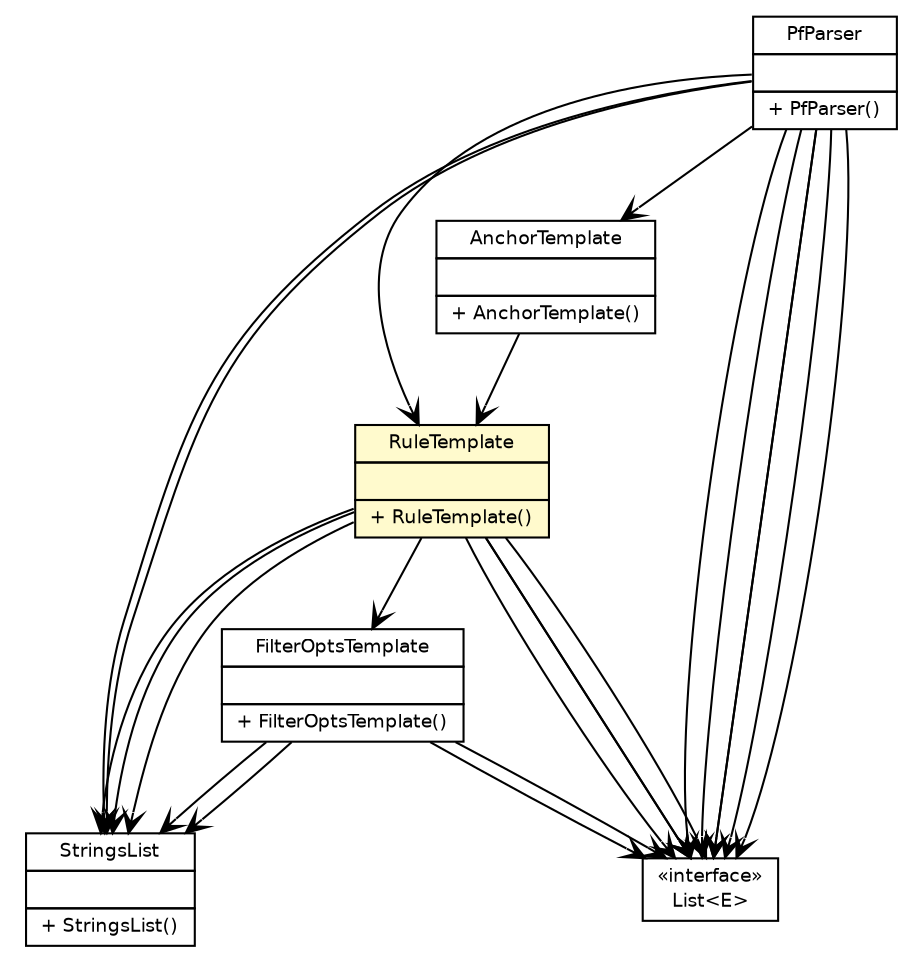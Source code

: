 #!/usr/local/bin/dot
#
# Class diagram 
# Generated by UmlGraph version 4.6 (http://www.spinellis.gr/sw/umlgraph)
#

digraph G {
	edge [fontname="Helvetica",fontsize=10,labelfontname="Helvetica",labelfontsize=10];
	node [fontname="Helvetica",fontsize=10,shape=plaintext];
	// fr.univrennes1.cri.jtacl.lib.misc.StringsList
	c16462 [label=<<table border="0" cellborder="1" cellspacing="0" cellpadding="2" port="p" href="../../lib/misc/StringsList.html">
		<tr><td><table border="0" cellspacing="0" cellpadding="1">
			<tr><td> StringsList </td></tr>
		</table></td></tr>
		<tr><td><table border="0" cellspacing="0" cellpadding="1">
			<tr><td align="left">  </td></tr>
		</table></td></tr>
		<tr><td><table border="0" cellspacing="0" cellpadding="1">
			<tr><td align="left"> + StringsList() </td></tr>
		</table></td></tr>
		</table>>, fontname="Helvetica", fontcolor="black", fontsize=9.0];
	// fr.univrennes1.cri.jtacl.equipments.openbsd.PfParser
	c16536 [label=<<table border="0" cellborder="1" cellspacing="0" cellpadding="2" port="p" href="./PfParser.html">
		<tr><td><table border="0" cellspacing="0" cellpadding="1">
			<tr><td> PfParser </td></tr>
		</table></td></tr>
		<tr><td><table border="0" cellspacing="0" cellpadding="1">
			<tr><td align="left">  </td></tr>
		</table></td></tr>
		<tr><td><table border="0" cellspacing="0" cellpadding="1">
			<tr><td align="left"> + PfParser() </td></tr>
		</table></td></tr>
		</table>>, fontname="Helvetica", fontcolor="black", fontsize=9.0];
	// fr.univrennes1.cri.jtacl.equipments.openbsd.FilterOptsTemplate
	c16551 [label=<<table border="0" cellborder="1" cellspacing="0" cellpadding="2" port="p" href="./FilterOptsTemplate.html">
		<tr><td><table border="0" cellspacing="0" cellpadding="1">
			<tr><td> FilterOptsTemplate </td></tr>
		</table></td></tr>
		<tr><td><table border="0" cellspacing="0" cellpadding="1">
			<tr><td align="left">  </td></tr>
		</table></td></tr>
		<tr><td><table border="0" cellspacing="0" cellpadding="1">
			<tr><td align="left"> + FilterOptsTemplate() </td></tr>
		</table></td></tr>
		</table>>, fontname="Helvetica", fontcolor="black", fontsize=9.0];
	// fr.univrennes1.cri.jtacl.equipments.openbsd.RuleTemplate
	c16553 [label=<<table border="0" cellborder="1" cellspacing="0" cellpadding="2" port="p" bgcolor="lemonChiffon" href="./RuleTemplate.html">
		<tr><td><table border="0" cellspacing="0" cellpadding="1">
			<tr><td> RuleTemplate </td></tr>
		</table></td></tr>
		<tr><td><table border="0" cellspacing="0" cellpadding="1">
			<tr><td align="left">  </td></tr>
		</table></td></tr>
		<tr><td><table border="0" cellspacing="0" cellpadding="1">
			<tr><td align="left"> + RuleTemplate() </td></tr>
		</table></td></tr>
		</table>>, fontname="Helvetica", fontcolor="black", fontsize=9.0];
	// fr.univrennes1.cri.jtacl.equipments.openbsd.AnchorTemplate
	c16554 [label=<<table border="0" cellborder="1" cellspacing="0" cellpadding="2" port="p" href="./AnchorTemplate.html">
		<tr><td><table border="0" cellspacing="0" cellpadding="1">
			<tr><td> AnchorTemplate </td></tr>
		</table></td></tr>
		<tr><td><table border="0" cellspacing="0" cellpadding="1">
			<tr><td align="left">  </td></tr>
		</table></td></tr>
		<tr><td><table border="0" cellspacing="0" cellpadding="1">
			<tr><td align="left"> + AnchorTemplate() </td></tr>
		</table></td></tr>
		</table>>, fontname="Helvetica", fontcolor="black", fontsize=9.0];
	// fr.univrennes1.cri.jtacl.equipments.openbsd.PfParser NAVASSOC java.util.List<E>
	c16536:p -> c16575:p [taillabel="", label="", headlabel="", fontname="Helvetica", fontcolor="black", fontsize=10.0, color="black", arrowhead=open];
	// fr.univrennes1.cri.jtacl.equipments.openbsd.PfParser NAVASSOC java.util.List<E>
	c16536:p -> c16575:p [taillabel="", label="", headlabel="", fontname="Helvetica", fontcolor="black", fontsize=10.0, color="black", arrowhead=open];
	// fr.univrennes1.cri.jtacl.equipments.openbsd.PfParser NAVASSOC java.util.List<E>
	c16536:p -> c16575:p [taillabel="", label="", headlabel="", fontname="Helvetica", fontcolor="black", fontsize=10.0, color="black", arrowhead=open];
	// fr.univrennes1.cri.jtacl.equipments.openbsd.PfParser NAVASSOC java.util.List<E>
	c16536:p -> c16575:p [taillabel="", label="", headlabel="", fontname="Helvetica", fontcolor="black", fontsize=10.0, color="black", arrowhead=open];
	// fr.univrennes1.cri.jtacl.equipments.openbsd.PfParser NAVASSOC java.util.List<E>
	c16536:p -> c16575:p [taillabel="", label="", headlabel="", fontname="Helvetica", fontcolor="black", fontsize=10.0, color="black", arrowhead=open];
	// fr.univrennes1.cri.jtacl.equipments.openbsd.PfParser NAVASSOC fr.univrennes1.cri.jtacl.lib.misc.StringsList
	c16536:p -> c16462:p [taillabel="", label="", headlabel="", fontname="Helvetica", fontcolor="black", fontsize=10.0, color="black", arrowhead=open];
	// fr.univrennes1.cri.jtacl.equipments.openbsd.PfParser NAVASSOC java.util.List<E>
	c16536:p -> c16575:p [taillabel="", label="", headlabel="", fontname="Helvetica", fontcolor="black", fontsize=10.0, color="black", arrowhead=open];
	// fr.univrennes1.cri.jtacl.equipments.openbsd.PfParser NAVASSOC fr.univrennes1.cri.jtacl.lib.misc.StringsList
	c16536:p -> c16462:p [taillabel="", label="", headlabel="", fontname="Helvetica", fontcolor="black", fontsize=10.0, color="black", arrowhead=open];
	// fr.univrennes1.cri.jtacl.equipments.openbsd.PfParser NAVASSOC fr.univrennes1.cri.jtacl.equipments.openbsd.RuleTemplate
	c16536:p -> c16553:p [taillabel="", label="", headlabel="", fontname="Helvetica", fontcolor="black", fontsize=10.0, color="black", arrowhead=open];
	// fr.univrennes1.cri.jtacl.equipments.openbsd.PfParser NAVASSOC fr.univrennes1.cri.jtacl.equipments.openbsd.AnchorTemplate
	c16536:p -> c16554:p [taillabel="", label="", headlabel="", fontname="Helvetica", fontcolor="black", fontsize=10.0, color="black", arrowhead=open];
	// fr.univrennes1.cri.jtacl.equipments.openbsd.FilterOptsTemplate NAVASSOC fr.univrennes1.cri.jtacl.lib.misc.StringsList
	c16551:p -> c16462:p [taillabel="", label="", headlabel="", fontname="Helvetica", fontcolor="black", fontsize=10.0, color="black", arrowhead=open];
	// fr.univrennes1.cri.jtacl.equipments.openbsd.FilterOptsTemplate NAVASSOC java.util.List<E>
	c16551:p -> c16575:p [taillabel="", label="", headlabel="", fontname="Helvetica", fontcolor="black", fontsize=10.0, color="black", arrowhead=open];
	// fr.univrennes1.cri.jtacl.equipments.openbsd.FilterOptsTemplate NAVASSOC java.util.List<E>
	c16551:p -> c16575:p [taillabel="", label="", headlabel="", fontname="Helvetica", fontcolor="black", fontsize=10.0, color="black", arrowhead=open];
	// fr.univrennes1.cri.jtacl.equipments.openbsd.FilterOptsTemplate NAVASSOC fr.univrennes1.cri.jtacl.lib.misc.StringsList
	c16551:p -> c16462:p [taillabel="", label="", headlabel="", fontname="Helvetica", fontcolor="black", fontsize=10.0, color="black", arrowhead=open];
	// fr.univrennes1.cri.jtacl.equipments.openbsd.RuleTemplate NAVASSOC fr.univrennes1.cri.jtacl.lib.misc.StringsList
	c16553:p -> c16462:p [taillabel="", label="", headlabel="", fontname="Helvetica", fontcolor="black", fontsize=10.0, color="black", arrowhead=open];
	// fr.univrennes1.cri.jtacl.equipments.openbsd.RuleTemplate NAVASSOC fr.univrennes1.cri.jtacl.lib.misc.StringsList
	c16553:p -> c16462:p [taillabel="", label="", headlabel="", fontname="Helvetica", fontcolor="black", fontsize=10.0, color="black", arrowhead=open];
	// fr.univrennes1.cri.jtacl.equipments.openbsd.RuleTemplate NAVASSOC fr.univrennes1.cri.jtacl.lib.misc.StringsList
	c16553:p -> c16462:p [taillabel="", label="", headlabel="", fontname="Helvetica", fontcolor="black", fontsize=10.0, color="black", arrowhead=open];
	// fr.univrennes1.cri.jtacl.equipments.openbsd.RuleTemplate NAVASSOC java.util.List<E>
	c16553:p -> c16575:p [taillabel="", label="", headlabel="", fontname="Helvetica", fontcolor="black", fontsize=10.0, color="black", arrowhead=open];
	// fr.univrennes1.cri.jtacl.equipments.openbsd.RuleTemplate NAVASSOC java.util.List<E>
	c16553:p -> c16575:p [taillabel="", label="", headlabel="", fontname="Helvetica", fontcolor="black", fontsize=10.0, color="black", arrowhead=open];
	// fr.univrennes1.cri.jtacl.equipments.openbsd.RuleTemplate NAVASSOC java.util.List<E>
	c16553:p -> c16575:p [taillabel="", label="", headlabel="", fontname="Helvetica", fontcolor="black", fontsize=10.0, color="black", arrowhead=open];
	// fr.univrennes1.cri.jtacl.equipments.openbsd.RuleTemplate NAVASSOC java.util.List<E>
	c16553:p -> c16575:p [taillabel="", label="", headlabel="", fontname="Helvetica", fontcolor="black", fontsize=10.0, color="black", arrowhead=open];
	// fr.univrennes1.cri.jtacl.equipments.openbsd.RuleTemplate NAVASSOC fr.univrennes1.cri.jtacl.equipments.openbsd.FilterOptsTemplate
	c16553:p -> c16551:p [taillabel="", label="", headlabel="", fontname="Helvetica", fontcolor="black", fontsize=10.0, color="black", arrowhead=open];
	// fr.univrennes1.cri.jtacl.equipments.openbsd.AnchorTemplate NAVASSOC fr.univrennes1.cri.jtacl.equipments.openbsd.RuleTemplate
	c16554:p -> c16553:p [taillabel="", label="", headlabel="", fontname="Helvetica", fontcolor="black", fontsize=10.0, color="black", arrowhead=open];
	// java.util.List<E>
	c16575 [label=<<table border="0" cellborder="1" cellspacing="0" cellpadding="2" port="p" href="http://java.sun.com/j2se/1.4.2/docs/api/java/util/List.html">
		<tr><td><table border="0" cellspacing="0" cellpadding="1">
			<tr><td> &laquo;interface&raquo; </td></tr>
			<tr><td> List&lt;E&gt; </td></tr>
		</table></td></tr>
		</table>>, fontname="Helvetica", fontcolor="black", fontsize=9.0];
}

